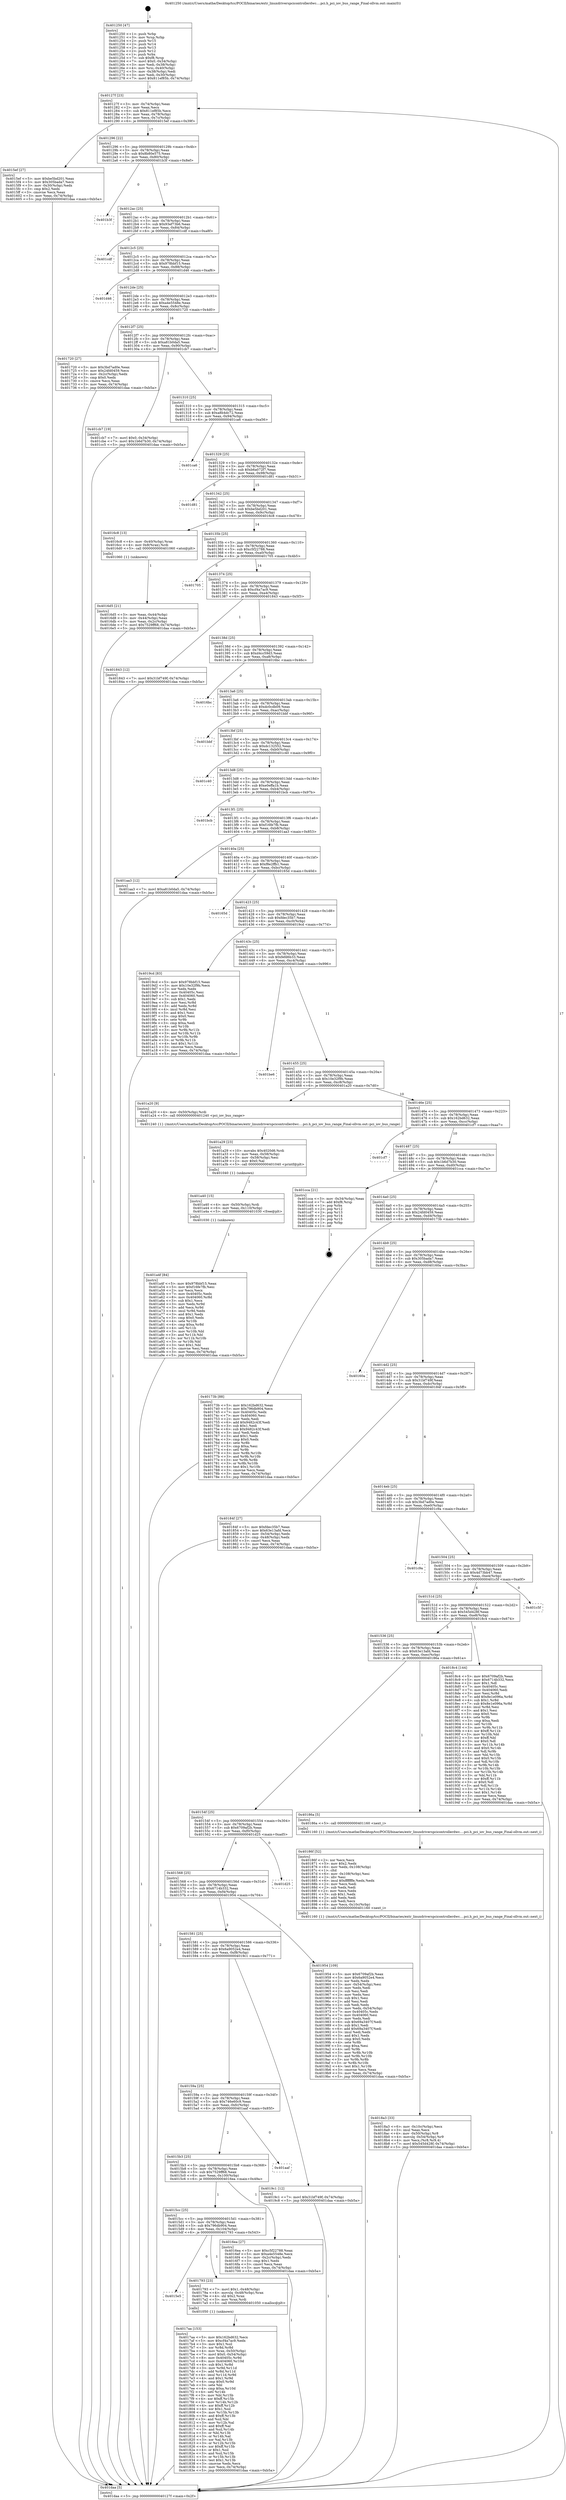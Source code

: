 digraph "0x401250" {
  label = "0x401250 (/mnt/c/Users/mathe/Desktop/tcc/POCII/binaries/extr_linuxdriverspcicontrollerdwc....pci.h_pci_iov_bus_range_Final-ollvm.out::main(0))"
  labelloc = "t"
  node[shape=record]

  Entry [label="",width=0.3,height=0.3,shape=circle,fillcolor=black,style=filled]
  "0x40127f" [label="{
     0x40127f [23]\l
     | [instrs]\l
     &nbsp;&nbsp;0x40127f \<+3\>: mov -0x74(%rbp),%eax\l
     &nbsp;&nbsp;0x401282 \<+2\>: mov %eax,%ecx\l
     &nbsp;&nbsp;0x401284 \<+6\>: sub $0x811ef85b,%ecx\l
     &nbsp;&nbsp;0x40128a \<+3\>: mov %eax,-0x78(%rbp)\l
     &nbsp;&nbsp;0x40128d \<+3\>: mov %ecx,-0x7c(%rbp)\l
     &nbsp;&nbsp;0x401290 \<+6\>: je 00000000004015ef \<main+0x39f\>\l
  }"]
  "0x4015ef" [label="{
     0x4015ef [27]\l
     | [instrs]\l
     &nbsp;&nbsp;0x4015ef \<+5\>: mov $0xbe5bd201,%eax\l
     &nbsp;&nbsp;0x4015f4 \<+5\>: mov $0x305bada7,%ecx\l
     &nbsp;&nbsp;0x4015f9 \<+3\>: mov -0x30(%rbp),%edx\l
     &nbsp;&nbsp;0x4015fc \<+3\>: cmp $0x2,%edx\l
     &nbsp;&nbsp;0x4015ff \<+3\>: cmovne %ecx,%eax\l
     &nbsp;&nbsp;0x401602 \<+3\>: mov %eax,-0x74(%rbp)\l
     &nbsp;&nbsp;0x401605 \<+5\>: jmp 0000000000401daa \<main+0xb5a\>\l
  }"]
  "0x401296" [label="{
     0x401296 [22]\l
     | [instrs]\l
     &nbsp;&nbsp;0x401296 \<+5\>: jmp 000000000040129b \<main+0x4b\>\l
     &nbsp;&nbsp;0x40129b \<+3\>: mov -0x78(%rbp),%eax\l
     &nbsp;&nbsp;0x40129e \<+5\>: sub $0x8b80e575,%eax\l
     &nbsp;&nbsp;0x4012a3 \<+3\>: mov %eax,-0x80(%rbp)\l
     &nbsp;&nbsp;0x4012a6 \<+6\>: je 0000000000401b3f \<main+0x8ef\>\l
  }"]
  "0x401daa" [label="{
     0x401daa [5]\l
     | [instrs]\l
     &nbsp;&nbsp;0x401daa \<+5\>: jmp 000000000040127f \<main+0x2f\>\l
  }"]
  "0x401250" [label="{
     0x401250 [47]\l
     | [instrs]\l
     &nbsp;&nbsp;0x401250 \<+1\>: push %rbp\l
     &nbsp;&nbsp;0x401251 \<+3\>: mov %rsp,%rbp\l
     &nbsp;&nbsp;0x401254 \<+2\>: push %r15\l
     &nbsp;&nbsp;0x401256 \<+2\>: push %r14\l
     &nbsp;&nbsp;0x401258 \<+2\>: push %r13\l
     &nbsp;&nbsp;0x40125a \<+2\>: push %r12\l
     &nbsp;&nbsp;0x40125c \<+1\>: push %rbx\l
     &nbsp;&nbsp;0x40125d \<+7\>: sub $0xf8,%rsp\l
     &nbsp;&nbsp;0x401264 \<+7\>: movl $0x0,-0x34(%rbp)\l
     &nbsp;&nbsp;0x40126b \<+3\>: mov %edi,-0x38(%rbp)\l
     &nbsp;&nbsp;0x40126e \<+4\>: mov %rsi,-0x40(%rbp)\l
     &nbsp;&nbsp;0x401272 \<+3\>: mov -0x38(%rbp),%edi\l
     &nbsp;&nbsp;0x401275 \<+3\>: mov %edi,-0x30(%rbp)\l
     &nbsp;&nbsp;0x401278 \<+7\>: movl $0x811ef85b,-0x74(%rbp)\l
  }"]
  Exit [label="",width=0.3,height=0.3,shape=circle,fillcolor=black,style=filled,peripheries=2]
  "0x401b3f" [label="{
     0x401b3f\l
  }", style=dashed]
  "0x4012ac" [label="{
     0x4012ac [25]\l
     | [instrs]\l
     &nbsp;&nbsp;0x4012ac \<+5\>: jmp 00000000004012b1 \<main+0x61\>\l
     &nbsp;&nbsp;0x4012b1 \<+3\>: mov -0x78(%rbp),%eax\l
     &nbsp;&nbsp;0x4012b4 \<+5\>: sub $0x93ef73b6,%eax\l
     &nbsp;&nbsp;0x4012b9 \<+6\>: mov %eax,-0x84(%rbp)\l
     &nbsp;&nbsp;0x4012bf \<+6\>: je 0000000000401cdf \<main+0xa8f\>\l
  }"]
  "0x401a4f" [label="{
     0x401a4f [84]\l
     | [instrs]\l
     &nbsp;&nbsp;0x401a4f \<+5\>: mov $0x978bbf15,%eax\l
     &nbsp;&nbsp;0x401a54 \<+5\>: mov $0xf16fe7fb,%esi\l
     &nbsp;&nbsp;0x401a59 \<+2\>: xor %ecx,%ecx\l
     &nbsp;&nbsp;0x401a5b \<+7\>: mov 0x40405c,%edx\l
     &nbsp;&nbsp;0x401a62 \<+8\>: mov 0x404060,%r8d\l
     &nbsp;&nbsp;0x401a6a \<+3\>: sub $0x1,%ecx\l
     &nbsp;&nbsp;0x401a6d \<+3\>: mov %edx,%r9d\l
     &nbsp;&nbsp;0x401a70 \<+3\>: add %ecx,%r9d\l
     &nbsp;&nbsp;0x401a73 \<+4\>: imul %r9d,%edx\l
     &nbsp;&nbsp;0x401a77 \<+3\>: and $0x1,%edx\l
     &nbsp;&nbsp;0x401a7a \<+3\>: cmp $0x0,%edx\l
     &nbsp;&nbsp;0x401a7d \<+4\>: sete %r10b\l
     &nbsp;&nbsp;0x401a81 \<+4\>: cmp $0xa,%r8d\l
     &nbsp;&nbsp;0x401a85 \<+4\>: setl %r11b\l
     &nbsp;&nbsp;0x401a89 \<+3\>: mov %r10b,%bl\l
     &nbsp;&nbsp;0x401a8c \<+3\>: and %r11b,%bl\l
     &nbsp;&nbsp;0x401a8f \<+3\>: xor %r11b,%r10b\l
     &nbsp;&nbsp;0x401a92 \<+3\>: or %r10b,%bl\l
     &nbsp;&nbsp;0x401a95 \<+3\>: test $0x1,%bl\l
     &nbsp;&nbsp;0x401a98 \<+3\>: cmovne %esi,%eax\l
     &nbsp;&nbsp;0x401a9b \<+3\>: mov %eax,-0x74(%rbp)\l
     &nbsp;&nbsp;0x401a9e \<+5\>: jmp 0000000000401daa \<main+0xb5a\>\l
  }"]
  "0x401cdf" [label="{
     0x401cdf\l
  }", style=dashed]
  "0x4012c5" [label="{
     0x4012c5 [25]\l
     | [instrs]\l
     &nbsp;&nbsp;0x4012c5 \<+5\>: jmp 00000000004012ca \<main+0x7a\>\l
     &nbsp;&nbsp;0x4012ca \<+3\>: mov -0x78(%rbp),%eax\l
     &nbsp;&nbsp;0x4012cd \<+5\>: sub $0x978bbf15,%eax\l
     &nbsp;&nbsp;0x4012d2 \<+6\>: mov %eax,-0x88(%rbp)\l
     &nbsp;&nbsp;0x4012d8 \<+6\>: je 0000000000401d46 \<main+0xaf6\>\l
  }"]
  "0x401a40" [label="{
     0x401a40 [15]\l
     | [instrs]\l
     &nbsp;&nbsp;0x401a40 \<+4\>: mov -0x50(%rbp),%rdi\l
     &nbsp;&nbsp;0x401a44 \<+6\>: mov %eax,-0x110(%rbp)\l
     &nbsp;&nbsp;0x401a4a \<+5\>: call 0000000000401030 \<free@plt\>\l
     | [calls]\l
     &nbsp;&nbsp;0x401030 \{1\} (unknown)\l
  }"]
  "0x401d46" [label="{
     0x401d46\l
  }", style=dashed]
  "0x4012de" [label="{
     0x4012de [25]\l
     | [instrs]\l
     &nbsp;&nbsp;0x4012de \<+5\>: jmp 00000000004012e3 \<main+0x93\>\l
     &nbsp;&nbsp;0x4012e3 \<+3\>: mov -0x78(%rbp),%eax\l
     &nbsp;&nbsp;0x4012e6 \<+5\>: sub $0xa4e5548e,%eax\l
     &nbsp;&nbsp;0x4012eb \<+6\>: mov %eax,-0x8c(%rbp)\l
     &nbsp;&nbsp;0x4012f1 \<+6\>: je 0000000000401720 \<main+0x4d0\>\l
  }"]
  "0x401a29" [label="{
     0x401a29 [23]\l
     | [instrs]\l
     &nbsp;&nbsp;0x401a29 \<+10\>: movabs $0x4020d6,%rdi\l
     &nbsp;&nbsp;0x401a33 \<+3\>: mov %eax,-0x58(%rbp)\l
     &nbsp;&nbsp;0x401a36 \<+3\>: mov -0x58(%rbp),%esi\l
     &nbsp;&nbsp;0x401a39 \<+2\>: mov $0x0,%al\l
     &nbsp;&nbsp;0x401a3b \<+5\>: call 0000000000401040 \<printf@plt\>\l
     | [calls]\l
     &nbsp;&nbsp;0x401040 \{1\} (unknown)\l
  }"]
  "0x401720" [label="{
     0x401720 [27]\l
     | [instrs]\l
     &nbsp;&nbsp;0x401720 \<+5\>: mov $0x3bd7ad0e,%eax\l
     &nbsp;&nbsp;0x401725 \<+5\>: mov $0x24fd0459,%ecx\l
     &nbsp;&nbsp;0x40172a \<+3\>: mov -0x2c(%rbp),%edx\l
     &nbsp;&nbsp;0x40172d \<+3\>: cmp $0x0,%edx\l
     &nbsp;&nbsp;0x401730 \<+3\>: cmove %ecx,%eax\l
     &nbsp;&nbsp;0x401733 \<+3\>: mov %eax,-0x74(%rbp)\l
     &nbsp;&nbsp;0x401736 \<+5\>: jmp 0000000000401daa \<main+0xb5a\>\l
  }"]
  "0x4012f7" [label="{
     0x4012f7 [25]\l
     | [instrs]\l
     &nbsp;&nbsp;0x4012f7 \<+5\>: jmp 00000000004012fc \<main+0xac\>\l
     &nbsp;&nbsp;0x4012fc \<+3\>: mov -0x78(%rbp),%eax\l
     &nbsp;&nbsp;0x4012ff \<+5\>: sub $0xa81b0da5,%eax\l
     &nbsp;&nbsp;0x401304 \<+6\>: mov %eax,-0x90(%rbp)\l
     &nbsp;&nbsp;0x40130a \<+6\>: je 0000000000401cb7 \<main+0xa67\>\l
  }"]
  "0x4018a3" [label="{
     0x4018a3 [33]\l
     | [instrs]\l
     &nbsp;&nbsp;0x4018a3 \<+6\>: mov -0x10c(%rbp),%ecx\l
     &nbsp;&nbsp;0x4018a9 \<+3\>: imul %eax,%ecx\l
     &nbsp;&nbsp;0x4018ac \<+4\>: mov -0x50(%rbp),%r8\l
     &nbsp;&nbsp;0x4018b0 \<+4\>: movslq -0x54(%rbp),%r9\l
     &nbsp;&nbsp;0x4018b4 \<+4\>: mov %ecx,(%r8,%r9,4)\l
     &nbsp;&nbsp;0x4018b8 \<+7\>: movl $0x545d428f,-0x74(%rbp)\l
     &nbsp;&nbsp;0x4018bf \<+5\>: jmp 0000000000401daa \<main+0xb5a\>\l
  }"]
  "0x401cb7" [label="{
     0x401cb7 [19]\l
     | [instrs]\l
     &nbsp;&nbsp;0x401cb7 \<+7\>: movl $0x0,-0x34(%rbp)\l
     &nbsp;&nbsp;0x401cbe \<+7\>: movl $0x1b6d7b30,-0x74(%rbp)\l
     &nbsp;&nbsp;0x401cc5 \<+5\>: jmp 0000000000401daa \<main+0xb5a\>\l
  }"]
  "0x401310" [label="{
     0x401310 [25]\l
     | [instrs]\l
     &nbsp;&nbsp;0x401310 \<+5\>: jmp 0000000000401315 \<main+0xc5\>\l
     &nbsp;&nbsp;0x401315 \<+3\>: mov -0x78(%rbp),%eax\l
     &nbsp;&nbsp;0x401318 \<+5\>: sub $0xa8b4dc72,%eax\l
     &nbsp;&nbsp;0x40131d \<+6\>: mov %eax,-0x94(%rbp)\l
     &nbsp;&nbsp;0x401323 \<+6\>: je 0000000000401ca6 \<main+0xa56\>\l
  }"]
  "0x40186f" [label="{
     0x40186f [52]\l
     | [instrs]\l
     &nbsp;&nbsp;0x40186f \<+2\>: xor %ecx,%ecx\l
     &nbsp;&nbsp;0x401871 \<+5\>: mov $0x2,%edx\l
     &nbsp;&nbsp;0x401876 \<+6\>: mov %edx,-0x108(%rbp)\l
     &nbsp;&nbsp;0x40187c \<+1\>: cltd\l
     &nbsp;&nbsp;0x40187d \<+6\>: mov -0x108(%rbp),%esi\l
     &nbsp;&nbsp;0x401883 \<+2\>: idiv %esi\l
     &nbsp;&nbsp;0x401885 \<+6\>: imul $0xfffffffe,%edx,%edx\l
     &nbsp;&nbsp;0x40188b \<+2\>: mov %ecx,%edi\l
     &nbsp;&nbsp;0x40188d \<+2\>: sub %edx,%edi\l
     &nbsp;&nbsp;0x40188f \<+2\>: mov %ecx,%edx\l
     &nbsp;&nbsp;0x401891 \<+3\>: sub $0x1,%edx\l
     &nbsp;&nbsp;0x401894 \<+2\>: add %edx,%edi\l
     &nbsp;&nbsp;0x401896 \<+2\>: sub %edi,%ecx\l
     &nbsp;&nbsp;0x401898 \<+6\>: mov %ecx,-0x10c(%rbp)\l
     &nbsp;&nbsp;0x40189e \<+5\>: call 0000000000401160 \<next_i\>\l
     | [calls]\l
     &nbsp;&nbsp;0x401160 \{1\} (/mnt/c/Users/mathe/Desktop/tcc/POCII/binaries/extr_linuxdriverspcicontrollerdwc....pci.h_pci_iov_bus_range_Final-ollvm.out::next_i)\l
  }"]
  "0x401ca6" [label="{
     0x401ca6\l
  }", style=dashed]
  "0x401329" [label="{
     0x401329 [25]\l
     | [instrs]\l
     &nbsp;&nbsp;0x401329 \<+5\>: jmp 000000000040132e \<main+0xde\>\l
     &nbsp;&nbsp;0x40132e \<+3\>: mov -0x78(%rbp),%eax\l
     &nbsp;&nbsp;0x401331 \<+5\>: sub $0xb6a072f7,%eax\l
     &nbsp;&nbsp;0x401336 \<+6\>: mov %eax,-0x98(%rbp)\l
     &nbsp;&nbsp;0x40133c \<+6\>: je 0000000000401d81 \<main+0xb31\>\l
  }"]
  "0x4017aa" [label="{
     0x4017aa [153]\l
     | [instrs]\l
     &nbsp;&nbsp;0x4017aa \<+5\>: mov $0x162bd632,%ecx\l
     &nbsp;&nbsp;0x4017af \<+5\>: mov $0xcf4a7ac9,%edx\l
     &nbsp;&nbsp;0x4017b4 \<+3\>: mov $0x1,%sil\l
     &nbsp;&nbsp;0x4017b7 \<+3\>: xor %r8d,%r8d\l
     &nbsp;&nbsp;0x4017ba \<+4\>: mov %rax,-0x50(%rbp)\l
     &nbsp;&nbsp;0x4017be \<+7\>: movl $0x0,-0x54(%rbp)\l
     &nbsp;&nbsp;0x4017c5 \<+8\>: mov 0x40405c,%r9d\l
     &nbsp;&nbsp;0x4017cd \<+8\>: mov 0x404060,%r10d\l
     &nbsp;&nbsp;0x4017d5 \<+4\>: sub $0x1,%r8d\l
     &nbsp;&nbsp;0x4017d9 \<+3\>: mov %r9d,%r11d\l
     &nbsp;&nbsp;0x4017dc \<+3\>: add %r8d,%r11d\l
     &nbsp;&nbsp;0x4017df \<+4\>: imul %r11d,%r9d\l
     &nbsp;&nbsp;0x4017e3 \<+4\>: and $0x1,%r9d\l
     &nbsp;&nbsp;0x4017e7 \<+4\>: cmp $0x0,%r9d\l
     &nbsp;&nbsp;0x4017eb \<+3\>: sete %bl\l
     &nbsp;&nbsp;0x4017ee \<+4\>: cmp $0xa,%r10d\l
     &nbsp;&nbsp;0x4017f2 \<+4\>: setl %r14b\l
     &nbsp;&nbsp;0x4017f6 \<+3\>: mov %bl,%r15b\l
     &nbsp;&nbsp;0x4017f9 \<+4\>: xor $0xff,%r15b\l
     &nbsp;&nbsp;0x4017fd \<+3\>: mov %r14b,%r12b\l
     &nbsp;&nbsp;0x401800 \<+4\>: xor $0xff,%r12b\l
     &nbsp;&nbsp;0x401804 \<+4\>: xor $0x1,%sil\l
     &nbsp;&nbsp;0x401808 \<+3\>: mov %r15b,%r13b\l
     &nbsp;&nbsp;0x40180b \<+4\>: and $0xff,%r13b\l
     &nbsp;&nbsp;0x40180f \<+3\>: and %sil,%bl\l
     &nbsp;&nbsp;0x401812 \<+3\>: mov %r12b,%al\l
     &nbsp;&nbsp;0x401815 \<+2\>: and $0xff,%al\l
     &nbsp;&nbsp;0x401817 \<+3\>: and %sil,%r14b\l
     &nbsp;&nbsp;0x40181a \<+3\>: or %bl,%r13b\l
     &nbsp;&nbsp;0x40181d \<+3\>: or %r14b,%al\l
     &nbsp;&nbsp;0x401820 \<+3\>: xor %al,%r13b\l
     &nbsp;&nbsp;0x401823 \<+3\>: or %r12b,%r15b\l
     &nbsp;&nbsp;0x401826 \<+4\>: xor $0xff,%r15b\l
     &nbsp;&nbsp;0x40182a \<+4\>: or $0x1,%sil\l
     &nbsp;&nbsp;0x40182e \<+3\>: and %sil,%r15b\l
     &nbsp;&nbsp;0x401831 \<+3\>: or %r15b,%r13b\l
     &nbsp;&nbsp;0x401834 \<+4\>: test $0x1,%r13b\l
     &nbsp;&nbsp;0x401838 \<+3\>: cmovne %edx,%ecx\l
     &nbsp;&nbsp;0x40183b \<+3\>: mov %ecx,-0x74(%rbp)\l
     &nbsp;&nbsp;0x40183e \<+5\>: jmp 0000000000401daa \<main+0xb5a\>\l
  }"]
  "0x401d81" [label="{
     0x401d81\l
  }", style=dashed]
  "0x401342" [label="{
     0x401342 [25]\l
     | [instrs]\l
     &nbsp;&nbsp;0x401342 \<+5\>: jmp 0000000000401347 \<main+0xf7\>\l
     &nbsp;&nbsp;0x401347 \<+3\>: mov -0x78(%rbp),%eax\l
     &nbsp;&nbsp;0x40134a \<+5\>: sub $0xbe5bd201,%eax\l
     &nbsp;&nbsp;0x40134f \<+6\>: mov %eax,-0x9c(%rbp)\l
     &nbsp;&nbsp;0x401355 \<+6\>: je 00000000004016c8 \<main+0x478\>\l
  }"]
  "0x4015e5" [label="{
     0x4015e5\l
  }", style=dashed]
  "0x4016c8" [label="{
     0x4016c8 [13]\l
     | [instrs]\l
     &nbsp;&nbsp;0x4016c8 \<+4\>: mov -0x40(%rbp),%rax\l
     &nbsp;&nbsp;0x4016cc \<+4\>: mov 0x8(%rax),%rdi\l
     &nbsp;&nbsp;0x4016d0 \<+5\>: call 0000000000401060 \<atoi@plt\>\l
     | [calls]\l
     &nbsp;&nbsp;0x401060 \{1\} (unknown)\l
  }"]
  "0x40135b" [label="{
     0x40135b [25]\l
     | [instrs]\l
     &nbsp;&nbsp;0x40135b \<+5\>: jmp 0000000000401360 \<main+0x110\>\l
     &nbsp;&nbsp;0x401360 \<+3\>: mov -0x78(%rbp),%eax\l
     &nbsp;&nbsp;0x401363 \<+5\>: sub $0xc5f22788,%eax\l
     &nbsp;&nbsp;0x401368 \<+6\>: mov %eax,-0xa0(%rbp)\l
     &nbsp;&nbsp;0x40136e \<+6\>: je 0000000000401705 \<main+0x4b5\>\l
  }"]
  "0x4016d5" [label="{
     0x4016d5 [21]\l
     | [instrs]\l
     &nbsp;&nbsp;0x4016d5 \<+3\>: mov %eax,-0x44(%rbp)\l
     &nbsp;&nbsp;0x4016d8 \<+3\>: mov -0x44(%rbp),%eax\l
     &nbsp;&nbsp;0x4016db \<+3\>: mov %eax,-0x2c(%rbp)\l
     &nbsp;&nbsp;0x4016de \<+7\>: movl $0x7529ff68,-0x74(%rbp)\l
     &nbsp;&nbsp;0x4016e5 \<+5\>: jmp 0000000000401daa \<main+0xb5a\>\l
  }"]
  "0x401793" [label="{
     0x401793 [23]\l
     | [instrs]\l
     &nbsp;&nbsp;0x401793 \<+7\>: movl $0x1,-0x48(%rbp)\l
     &nbsp;&nbsp;0x40179a \<+4\>: movslq -0x48(%rbp),%rax\l
     &nbsp;&nbsp;0x40179e \<+4\>: shl $0x2,%rax\l
     &nbsp;&nbsp;0x4017a2 \<+3\>: mov %rax,%rdi\l
     &nbsp;&nbsp;0x4017a5 \<+5\>: call 0000000000401050 \<malloc@plt\>\l
     | [calls]\l
     &nbsp;&nbsp;0x401050 \{1\} (unknown)\l
  }"]
  "0x401705" [label="{
     0x401705\l
  }", style=dashed]
  "0x401374" [label="{
     0x401374 [25]\l
     | [instrs]\l
     &nbsp;&nbsp;0x401374 \<+5\>: jmp 0000000000401379 \<main+0x129\>\l
     &nbsp;&nbsp;0x401379 \<+3\>: mov -0x78(%rbp),%eax\l
     &nbsp;&nbsp;0x40137c \<+5\>: sub $0xcf4a7ac9,%eax\l
     &nbsp;&nbsp;0x401381 \<+6\>: mov %eax,-0xa4(%rbp)\l
     &nbsp;&nbsp;0x401387 \<+6\>: je 0000000000401843 \<main+0x5f3\>\l
  }"]
  "0x4015cc" [label="{
     0x4015cc [25]\l
     | [instrs]\l
     &nbsp;&nbsp;0x4015cc \<+5\>: jmp 00000000004015d1 \<main+0x381\>\l
     &nbsp;&nbsp;0x4015d1 \<+3\>: mov -0x78(%rbp),%eax\l
     &nbsp;&nbsp;0x4015d4 \<+5\>: sub $0x796db904,%eax\l
     &nbsp;&nbsp;0x4015d9 \<+6\>: mov %eax,-0x104(%rbp)\l
     &nbsp;&nbsp;0x4015df \<+6\>: je 0000000000401793 \<main+0x543\>\l
  }"]
  "0x401843" [label="{
     0x401843 [12]\l
     | [instrs]\l
     &nbsp;&nbsp;0x401843 \<+7\>: movl $0x31bf749f,-0x74(%rbp)\l
     &nbsp;&nbsp;0x40184a \<+5\>: jmp 0000000000401daa \<main+0xb5a\>\l
  }"]
  "0x40138d" [label="{
     0x40138d [25]\l
     | [instrs]\l
     &nbsp;&nbsp;0x40138d \<+5\>: jmp 0000000000401392 \<main+0x142\>\l
     &nbsp;&nbsp;0x401392 \<+3\>: mov -0x78(%rbp),%eax\l
     &nbsp;&nbsp;0x401395 \<+5\>: sub $0xd4cc59d3,%eax\l
     &nbsp;&nbsp;0x40139a \<+6\>: mov %eax,-0xa8(%rbp)\l
     &nbsp;&nbsp;0x4013a0 \<+6\>: je 00000000004016bc \<main+0x46c\>\l
  }"]
  "0x4016ea" [label="{
     0x4016ea [27]\l
     | [instrs]\l
     &nbsp;&nbsp;0x4016ea \<+5\>: mov $0xc5f22788,%eax\l
     &nbsp;&nbsp;0x4016ef \<+5\>: mov $0xa4e5548e,%ecx\l
     &nbsp;&nbsp;0x4016f4 \<+3\>: mov -0x2c(%rbp),%edx\l
     &nbsp;&nbsp;0x4016f7 \<+3\>: cmp $0x1,%edx\l
     &nbsp;&nbsp;0x4016fa \<+3\>: cmovl %ecx,%eax\l
     &nbsp;&nbsp;0x4016fd \<+3\>: mov %eax,-0x74(%rbp)\l
     &nbsp;&nbsp;0x401700 \<+5\>: jmp 0000000000401daa \<main+0xb5a\>\l
  }"]
  "0x4016bc" [label="{
     0x4016bc\l
  }", style=dashed]
  "0x4013a6" [label="{
     0x4013a6 [25]\l
     | [instrs]\l
     &nbsp;&nbsp;0x4013a6 \<+5\>: jmp 00000000004013ab \<main+0x15b\>\l
     &nbsp;&nbsp;0x4013ab \<+3\>: mov -0x78(%rbp),%eax\l
     &nbsp;&nbsp;0x4013ae \<+5\>: sub $0xdc0cdb09,%eax\l
     &nbsp;&nbsp;0x4013b3 \<+6\>: mov %eax,-0xac(%rbp)\l
     &nbsp;&nbsp;0x4013b9 \<+6\>: je 0000000000401bbf \<main+0x96f\>\l
  }"]
  "0x4015b3" [label="{
     0x4015b3 [25]\l
     | [instrs]\l
     &nbsp;&nbsp;0x4015b3 \<+5\>: jmp 00000000004015b8 \<main+0x368\>\l
     &nbsp;&nbsp;0x4015b8 \<+3\>: mov -0x78(%rbp),%eax\l
     &nbsp;&nbsp;0x4015bb \<+5\>: sub $0x7529ff68,%eax\l
     &nbsp;&nbsp;0x4015c0 \<+6\>: mov %eax,-0x100(%rbp)\l
     &nbsp;&nbsp;0x4015c6 \<+6\>: je 00000000004016ea \<main+0x49a\>\l
  }"]
  "0x401bbf" [label="{
     0x401bbf\l
  }", style=dashed]
  "0x4013bf" [label="{
     0x4013bf [25]\l
     | [instrs]\l
     &nbsp;&nbsp;0x4013bf \<+5\>: jmp 00000000004013c4 \<main+0x174\>\l
     &nbsp;&nbsp;0x4013c4 \<+3\>: mov -0x78(%rbp),%eax\l
     &nbsp;&nbsp;0x4013c7 \<+5\>: sub $0xdc132552,%eax\l
     &nbsp;&nbsp;0x4013cc \<+6\>: mov %eax,-0xb0(%rbp)\l
     &nbsp;&nbsp;0x4013d2 \<+6\>: je 0000000000401c40 \<main+0x9f0\>\l
  }"]
  "0x401aaf" [label="{
     0x401aaf\l
  }", style=dashed]
  "0x401c40" [label="{
     0x401c40\l
  }", style=dashed]
  "0x4013d8" [label="{
     0x4013d8 [25]\l
     | [instrs]\l
     &nbsp;&nbsp;0x4013d8 \<+5\>: jmp 00000000004013dd \<main+0x18d\>\l
     &nbsp;&nbsp;0x4013dd \<+3\>: mov -0x78(%rbp),%eax\l
     &nbsp;&nbsp;0x4013e0 \<+5\>: sub $0xe0effa1b,%eax\l
     &nbsp;&nbsp;0x4013e5 \<+6\>: mov %eax,-0xb4(%rbp)\l
     &nbsp;&nbsp;0x4013eb \<+6\>: je 0000000000401bcb \<main+0x97b\>\l
  }"]
  "0x40159a" [label="{
     0x40159a [25]\l
     | [instrs]\l
     &nbsp;&nbsp;0x40159a \<+5\>: jmp 000000000040159f \<main+0x34f\>\l
     &nbsp;&nbsp;0x40159f \<+3\>: mov -0x78(%rbp),%eax\l
     &nbsp;&nbsp;0x4015a2 \<+5\>: sub $0x746e60c9,%eax\l
     &nbsp;&nbsp;0x4015a7 \<+6\>: mov %eax,-0xfc(%rbp)\l
     &nbsp;&nbsp;0x4015ad \<+6\>: je 0000000000401aaf \<main+0x85f\>\l
  }"]
  "0x401bcb" [label="{
     0x401bcb\l
  }", style=dashed]
  "0x4013f1" [label="{
     0x4013f1 [25]\l
     | [instrs]\l
     &nbsp;&nbsp;0x4013f1 \<+5\>: jmp 00000000004013f6 \<main+0x1a6\>\l
     &nbsp;&nbsp;0x4013f6 \<+3\>: mov -0x78(%rbp),%eax\l
     &nbsp;&nbsp;0x4013f9 \<+5\>: sub $0xf16fe7fb,%eax\l
     &nbsp;&nbsp;0x4013fe \<+6\>: mov %eax,-0xb8(%rbp)\l
     &nbsp;&nbsp;0x401404 \<+6\>: je 0000000000401aa3 \<main+0x853\>\l
  }"]
  "0x4019c1" [label="{
     0x4019c1 [12]\l
     | [instrs]\l
     &nbsp;&nbsp;0x4019c1 \<+7\>: movl $0x31bf749f,-0x74(%rbp)\l
     &nbsp;&nbsp;0x4019c8 \<+5\>: jmp 0000000000401daa \<main+0xb5a\>\l
  }"]
  "0x401aa3" [label="{
     0x401aa3 [12]\l
     | [instrs]\l
     &nbsp;&nbsp;0x401aa3 \<+7\>: movl $0xa81b0da5,-0x74(%rbp)\l
     &nbsp;&nbsp;0x401aaa \<+5\>: jmp 0000000000401daa \<main+0xb5a\>\l
  }"]
  "0x40140a" [label="{
     0x40140a [25]\l
     | [instrs]\l
     &nbsp;&nbsp;0x40140a \<+5\>: jmp 000000000040140f \<main+0x1bf\>\l
     &nbsp;&nbsp;0x40140f \<+3\>: mov -0x78(%rbp),%eax\l
     &nbsp;&nbsp;0x401412 \<+5\>: sub $0xf8e2ffb1,%eax\l
     &nbsp;&nbsp;0x401417 \<+6\>: mov %eax,-0xbc(%rbp)\l
     &nbsp;&nbsp;0x40141d \<+6\>: je 000000000040165d \<main+0x40d\>\l
  }"]
  "0x401581" [label="{
     0x401581 [25]\l
     | [instrs]\l
     &nbsp;&nbsp;0x401581 \<+5\>: jmp 0000000000401586 \<main+0x336\>\l
     &nbsp;&nbsp;0x401586 \<+3\>: mov -0x78(%rbp),%eax\l
     &nbsp;&nbsp;0x401589 \<+5\>: sub $0x6a9052e4,%eax\l
     &nbsp;&nbsp;0x40158e \<+6\>: mov %eax,-0xf8(%rbp)\l
     &nbsp;&nbsp;0x401594 \<+6\>: je 00000000004019c1 \<main+0x771\>\l
  }"]
  "0x40165d" [label="{
     0x40165d\l
  }", style=dashed]
  "0x401423" [label="{
     0x401423 [25]\l
     | [instrs]\l
     &nbsp;&nbsp;0x401423 \<+5\>: jmp 0000000000401428 \<main+0x1d8\>\l
     &nbsp;&nbsp;0x401428 \<+3\>: mov -0x78(%rbp),%eax\l
     &nbsp;&nbsp;0x40142b \<+5\>: sub $0xfdec35b7,%eax\l
     &nbsp;&nbsp;0x401430 \<+6\>: mov %eax,-0xc0(%rbp)\l
     &nbsp;&nbsp;0x401436 \<+6\>: je 00000000004019cd \<main+0x77d\>\l
  }"]
  "0x401954" [label="{
     0x401954 [109]\l
     | [instrs]\l
     &nbsp;&nbsp;0x401954 \<+5\>: mov $0x6709af2b,%eax\l
     &nbsp;&nbsp;0x401959 \<+5\>: mov $0x6a9052e4,%ecx\l
     &nbsp;&nbsp;0x40195e \<+2\>: xor %edx,%edx\l
     &nbsp;&nbsp;0x401960 \<+3\>: mov -0x54(%rbp),%esi\l
     &nbsp;&nbsp;0x401963 \<+2\>: mov %edx,%edi\l
     &nbsp;&nbsp;0x401965 \<+2\>: sub %esi,%edi\l
     &nbsp;&nbsp;0x401967 \<+2\>: mov %edx,%esi\l
     &nbsp;&nbsp;0x401969 \<+3\>: sub $0x1,%esi\l
     &nbsp;&nbsp;0x40196c \<+2\>: add %esi,%edi\l
     &nbsp;&nbsp;0x40196e \<+2\>: sub %edi,%edx\l
     &nbsp;&nbsp;0x401970 \<+3\>: mov %edx,-0x54(%rbp)\l
     &nbsp;&nbsp;0x401973 \<+7\>: mov 0x40405c,%edx\l
     &nbsp;&nbsp;0x40197a \<+7\>: mov 0x404060,%esi\l
     &nbsp;&nbsp;0x401981 \<+2\>: mov %edx,%edi\l
     &nbsp;&nbsp;0x401983 \<+6\>: sub $0x69a3407f,%edi\l
     &nbsp;&nbsp;0x401989 \<+3\>: sub $0x1,%edi\l
     &nbsp;&nbsp;0x40198c \<+6\>: add $0x69a3407f,%edi\l
     &nbsp;&nbsp;0x401992 \<+3\>: imul %edi,%edx\l
     &nbsp;&nbsp;0x401995 \<+3\>: and $0x1,%edx\l
     &nbsp;&nbsp;0x401998 \<+3\>: cmp $0x0,%edx\l
     &nbsp;&nbsp;0x40199b \<+4\>: sete %r8b\l
     &nbsp;&nbsp;0x40199f \<+3\>: cmp $0xa,%esi\l
     &nbsp;&nbsp;0x4019a2 \<+4\>: setl %r9b\l
     &nbsp;&nbsp;0x4019a6 \<+3\>: mov %r8b,%r10b\l
     &nbsp;&nbsp;0x4019a9 \<+3\>: and %r9b,%r10b\l
     &nbsp;&nbsp;0x4019ac \<+3\>: xor %r9b,%r8b\l
     &nbsp;&nbsp;0x4019af \<+3\>: or %r8b,%r10b\l
     &nbsp;&nbsp;0x4019b2 \<+4\>: test $0x1,%r10b\l
     &nbsp;&nbsp;0x4019b6 \<+3\>: cmovne %ecx,%eax\l
     &nbsp;&nbsp;0x4019b9 \<+3\>: mov %eax,-0x74(%rbp)\l
     &nbsp;&nbsp;0x4019bc \<+5\>: jmp 0000000000401daa \<main+0xb5a\>\l
  }"]
  "0x4019cd" [label="{
     0x4019cd [83]\l
     | [instrs]\l
     &nbsp;&nbsp;0x4019cd \<+5\>: mov $0x978bbf15,%eax\l
     &nbsp;&nbsp;0x4019d2 \<+5\>: mov $0x10e32f9b,%ecx\l
     &nbsp;&nbsp;0x4019d7 \<+2\>: xor %edx,%edx\l
     &nbsp;&nbsp;0x4019d9 \<+7\>: mov 0x40405c,%esi\l
     &nbsp;&nbsp;0x4019e0 \<+7\>: mov 0x404060,%edi\l
     &nbsp;&nbsp;0x4019e7 \<+3\>: sub $0x1,%edx\l
     &nbsp;&nbsp;0x4019ea \<+3\>: mov %esi,%r8d\l
     &nbsp;&nbsp;0x4019ed \<+3\>: add %edx,%r8d\l
     &nbsp;&nbsp;0x4019f0 \<+4\>: imul %r8d,%esi\l
     &nbsp;&nbsp;0x4019f4 \<+3\>: and $0x1,%esi\l
     &nbsp;&nbsp;0x4019f7 \<+3\>: cmp $0x0,%esi\l
     &nbsp;&nbsp;0x4019fa \<+4\>: sete %r9b\l
     &nbsp;&nbsp;0x4019fe \<+3\>: cmp $0xa,%edi\l
     &nbsp;&nbsp;0x401a01 \<+4\>: setl %r10b\l
     &nbsp;&nbsp;0x401a05 \<+3\>: mov %r9b,%r11b\l
     &nbsp;&nbsp;0x401a08 \<+3\>: and %r10b,%r11b\l
     &nbsp;&nbsp;0x401a0b \<+3\>: xor %r10b,%r9b\l
     &nbsp;&nbsp;0x401a0e \<+3\>: or %r9b,%r11b\l
     &nbsp;&nbsp;0x401a11 \<+4\>: test $0x1,%r11b\l
     &nbsp;&nbsp;0x401a15 \<+3\>: cmovne %ecx,%eax\l
     &nbsp;&nbsp;0x401a18 \<+3\>: mov %eax,-0x74(%rbp)\l
     &nbsp;&nbsp;0x401a1b \<+5\>: jmp 0000000000401daa \<main+0xb5a\>\l
  }"]
  "0x40143c" [label="{
     0x40143c [25]\l
     | [instrs]\l
     &nbsp;&nbsp;0x40143c \<+5\>: jmp 0000000000401441 \<main+0x1f1\>\l
     &nbsp;&nbsp;0x401441 \<+3\>: mov -0x78(%rbp),%eax\l
     &nbsp;&nbsp;0x401444 \<+5\>: sub $0xfefd6b33,%eax\l
     &nbsp;&nbsp;0x401449 \<+6\>: mov %eax,-0xc4(%rbp)\l
     &nbsp;&nbsp;0x40144f \<+6\>: je 0000000000401be6 \<main+0x996\>\l
  }"]
  "0x401568" [label="{
     0x401568 [25]\l
     | [instrs]\l
     &nbsp;&nbsp;0x401568 \<+5\>: jmp 000000000040156d \<main+0x31d\>\l
     &nbsp;&nbsp;0x40156d \<+3\>: mov -0x78(%rbp),%eax\l
     &nbsp;&nbsp;0x401570 \<+5\>: sub $0x6714b332,%eax\l
     &nbsp;&nbsp;0x401575 \<+6\>: mov %eax,-0xf4(%rbp)\l
     &nbsp;&nbsp;0x40157b \<+6\>: je 0000000000401954 \<main+0x704\>\l
  }"]
  "0x401be6" [label="{
     0x401be6\l
  }", style=dashed]
  "0x401455" [label="{
     0x401455 [25]\l
     | [instrs]\l
     &nbsp;&nbsp;0x401455 \<+5\>: jmp 000000000040145a \<main+0x20a\>\l
     &nbsp;&nbsp;0x40145a \<+3\>: mov -0x78(%rbp),%eax\l
     &nbsp;&nbsp;0x40145d \<+5\>: sub $0x10e32f9b,%eax\l
     &nbsp;&nbsp;0x401462 \<+6\>: mov %eax,-0xc8(%rbp)\l
     &nbsp;&nbsp;0x401468 \<+6\>: je 0000000000401a20 \<main+0x7d0\>\l
  }"]
  "0x401d25" [label="{
     0x401d25\l
  }", style=dashed]
  "0x401a20" [label="{
     0x401a20 [9]\l
     | [instrs]\l
     &nbsp;&nbsp;0x401a20 \<+4\>: mov -0x50(%rbp),%rdi\l
     &nbsp;&nbsp;0x401a24 \<+5\>: call 0000000000401240 \<pci_iov_bus_range\>\l
     | [calls]\l
     &nbsp;&nbsp;0x401240 \{1\} (/mnt/c/Users/mathe/Desktop/tcc/POCII/binaries/extr_linuxdriverspcicontrollerdwc....pci.h_pci_iov_bus_range_Final-ollvm.out::pci_iov_bus_range)\l
  }"]
  "0x40146e" [label="{
     0x40146e [25]\l
     | [instrs]\l
     &nbsp;&nbsp;0x40146e \<+5\>: jmp 0000000000401473 \<main+0x223\>\l
     &nbsp;&nbsp;0x401473 \<+3\>: mov -0x78(%rbp),%eax\l
     &nbsp;&nbsp;0x401476 \<+5\>: sub $0x162bd632,%eax\l
     &nbsp;&nbsp;0x40147b \<+6\>: mov %eax,-0xcc(%rbp)\l
     &nbsp;&nbsp;0x401481 \<+6\>: je 0000000000401cf7 \<main+0xaa7\>\l
  }"]
  "0x40154f" [label="{
     0x40154f [25]\l
     | [instrs]\l
     &nbsp;&nbsp;0x40154f \<+5\>: jmp 0000000000401554 \<main+0x304\>\l
     &nbsp;&nbsp;0x401554 \<+3\>: mov -0x78(%rbp),%eax\l
     &nbsp;&nbsp;0x401557 \<+5\>: sub $0x6709af2b,%eax\l
     &nbsp;&nbsp;0x40155c \<+6\>: mov %eax,-0xf0(%rbp)\l
     &nbsp;&nbsp;0x401562 \<+6\>: je 0000000000401d25 \<main+0xad5\>\l
  }"]
  "0x401cf7" [label="{
     0x401cf7\l
  }", style=dashed]
  "0x401487" [label="{
     0x401487 [25]\l
     | [instrs]\l
     &nbsp;&nbsp;0x401487 \<+5\>: jmp 000000000040148c \<main+0x23c\>\l
     &nbsp;&nbsp;0x40148c \<+3\>: mov -0x78(%rbp),%eax\l
     &nbsp;&nbsp;0x40148f \<+5\>: sub $0x1b6d7b30,%eax\l
     &nbsp;&nbsp;0x401494 \<+6\>: mov %eax,-0xd0(%rbp)\l
     &nbsp;&nbsp;0x40149a \<+6\>: je 0000000000401cca \<main+0xa7a\>\l
  }"]
  "0x40186a" [label="{
     0x40186a [5]\l
     | [instrs]\l
     &nbsp;&nbsp;0x40186a \<+5\>: call 0000000000401160 \<next_i\>\l
     | [calls]\l
     &nbsp;&nbsp;0x401160 \{1\} (/mnt/c/Users/mathe/Desktop/tcc/POCII/binaries/extr_linuxdriverspcicontrollerdwc....pci.h_pci_iov_bus_range_Final-ollvm.out::next_i)\l
  }"]
  "0x401cca" [label="{
     0x401cca [21]\l
     | [instrs]\l
     &nbsp;&nbsp;0x401cca \<+3\>: mov -0x34(%rbp),%eax\l
     &nbsp;&nbsp;0x401ccd \<+7\>: add $0xf8,%rsp\l
     &nbsp;&nbsp;0x401cd4 \<+1\>: pop %rbx\l
     &nbsp;&nbsp;0x401cd5 \<+2\>: pop %r12\l
     &nbsp;&nbsp;0x401cd7 \<+2\>: pop %r13\l
     &nbsp;&nbsp;0x401cd9 \<+2\>: pop %r14\l
     &nbsp;&nbsp;0x401cdb \<+2\>: pop %r15\l
     &nbsp;&nbsp;0x401cdd \<+1\>: pop %rbp\l
     &nbsp;&nbsp;0x401cde \<+1\>: ret\l
  }"]
  "0x4014a0" [label="{
     0x4014a0 [25]\l
     | [instrs]\l
     &nbsp;&nbsp;0x4014a0 \<+5\>: jmp 00000000004014a5 \<main+0x255\>\l
     &nbsp;&nbsp;0x4014a5 \<+3\>: mov -0x78(%rbp),%eax\l
     &nbsp;&nbsp;0x4014a8 \<+5\>: sub $0x24fd0459,%eax\l
     &nbsp;&nbsp;0x4014ad \<+6\>: mov %eax,-0xd4(%rbp)\l
     &nbsp;&nbsp;0x4014b3 \<+6\>: je 000000000040173b \<main+0x4eb\>\l
  }"]
  "0x401536" [label="{
     0x401536 [25]\l
     | [instrs]\l
     &nbsp;&nbsp;0x401536 \<+5\>: jmp 000000000040153b \<main+0x2eb\>\l
     &nbsp;&nbsp;0x40153b \<+3\>: mov -0x78(%rbp),%eax\l
     &nbsp;&nbsp;0x40153e \<+5\>: sub $0x63e13afd,%eax\l
     &nbsp;&nbsp;0x401543 \<+6\>: mov %eax,-0xec(%rbp)\l
     &nbsp;&nbsp;0x401549 \<+6\>: je 000000000040186a \<main+0x61a\>\l
  }"]
  "0x40173b" [label="{
     0x40173b [88]\l
     | [instrs]\l
     &nbsp;&nbsp;0x40173b \<+5\>: mov $0x162bd632,%eax\l
     &nbsp;&nbsp;0x401740 \<+5\>: mov $0x796db904,%ecx\l
     &nbsp;&nbsp;0x401745 \<+7\>: mov 0x40405c,%edx\l
     &nbsp;&nbsp;0x40174c \<+7\>: mov 0x404060,%esi\l
     &nbsp;&nbsp;0x401753 \<+2\>: mov %edx,%edi\l
     &nbsp;&nbsp;0x401755 \<+6\>: add $0x9482c43f,%edi\l
     &nbsp;&nbsp;0x40175b \<+3\>: sub $0x1,%edi\l
     &nbsp;&nbsp;0x40175e \<+6\>: sub $0x9482c43f,%edi\l
     &nbsp;&nbsp;0x401764 \<+3\>: imul %edi,%edx\l
     &nbsp;&nbsp;0x401767 \<+3\>: and $0x1,%edx\l
     &nbsp;&nbsp;0x40176a \<+3\>: cmp $0x0,%edx\l
     &nbsp;&nbsp;0x40176d \<+4\>: sete %r8b\l
     &nbsp;&nbsp;0x401771 \<+3\>: cmp $0xa,%esi\l
     &nbsp;&nbsp;0x401774 \<+4\>: setl %r9b\l
     &nbsp;&nbsp;0x401778 \<+3\>: mov %r8b,%r10b\l
     &nbsp;&nbsp;0x40177b \<+3\>: and %r9b,%r10b\l
     &nbsp;&nbsp;0x40177e \<+3\>: xor %r9b,%r8b\l
     &nbsp;&nbsp;0x401781 \<+3\>: or %r8b,%r10b\l
     &nbsp;&nbsp;0x401784 \<+4\>: test $0x1,%r10b\l
     &nbsp;&nbsp;0x401788 \<+3\>: cmovne %ecx,%eax\l
     &nbsp;&nbsp;0x40178b \<+3\>: mov %eax,-0x74(%rbp)\l
     &nbsp;&nbsp;0x40178e \<+5\>: jmp 0000000000401daa \<main+0xb5a\>\l
  }"]
  "0x4014b9" [label="{
     0x4014b9 [25]\l
     | [instrs]\l
     &nbsp;&nbsp;0x4014b9 \<+5\>: jmp 00000000004014be \<main+0x26e\>\l
     &nbsp;&nbsp;0x4014be \<+3\>: mov -0x78(%rbp),%eax\l
     &nbsp;&nbsp;0x4014c1 \<+5\>: sub $0x305bada7,%eax\l
     &nbsp;&nbsp;0x4014c6 \<+6\>: mov %eax,-0xd8(%rbp)\l
     &nbsp;&nbsp;0x4014cc \<+6\>: je 000000000040160a \<main+0x3ba\>\l
  }"]
  "0x4018c4" [label="{
     0x4018c4 [144]\l
     | [instrs]\l
     &nbsp;&nbsp;0x4018c4 \<+5\>: mov $0x6709af2b,%eax\l
     &nbsp;&nbsp;0x4018c9 \<+5\>: mov $0x6714b332,%ecx\l
     &nbsp;&nbsp;0x4018ce \<+2\>: mov $0x1,%dl\l
     &nbsp;&nbsp;0x4018d0 \<+7\>: mov 0x40405c,%esi\l
     &nbsp;&nbsp;0x4018d7 \<+7\>: mov 0x404060,%edi\l
     &nbsp;&nbsp;0x4018de \<+3\>: mov %esi,%r8d\l
     &nbsp;&nbsp;0x4018e1 \<+7\>: add $0x8e1e096a,%r8d\l
     &nbsp;&nbsp;0x4018e8 \<+4\>: sub $0x1,%r8d\l
     &nbsp;&nbsp;0x4018ec \<+7\>: sub $0x8e1e096a,%r8d\l
     &nbsp;&nbsp;0x4018f3 \<+4\>: imul %r8d,%esi\l
     &nbsp;&nbsp;0x4018f7 \<+3\>: and $0x1,%esi\l
     &nbsp;&nbsp;0x4018fa \<+3\>: cmp $0x0,%esi\l
     &nbsp;&nbsp;0x4018fd \<+4\>: sete %r9b\l
     &nbsp;&nbsp;0x401901 \<+3\>: cmp $0xa,%edi\l
     &nbsp;&nbsp;0x401904 \<+4\>: setl %r10b\l
     &nbsp;&nbsp;0x401908 \<+3\>: mov %r9b,%r11b\l
     &nbsp;&nbsp;0x40190b \<+4\>: xor $0xff,%r11b\l
     &nbsp;&nbsp;0x40190f \<+3\>: mov %r10b,%bl\l
     &nbsp;&nbsp;0x401912 \<+3\>: xor $0xff,%bl\l
     &nbsp;&nbsp;0x401915 \<+3\>: xor $0x0,%dl\l
     &nbsp;&nbsp;0x401918 \<+3\>: mov %r11b,%r14b\l
     &nbsp;&nbsp;0x40191b \<+4\>: and $0x0,%r14b\l
     &nbsp;&nbsp;0x40191f \<+3\>: and %dl,%r9b\l
     &nbsp;&nbsp;0x401922 \<+3\>: mov %bl,%r15b\l
     &nbsp;&nbsp;0x401925 \<+4\>: and $0x0,%r15b\l
     &nbsp;&nbsp;0x401929 \<+3\>: and %dl,%r10b\l
     &nbsp;&nbsp;0x40192c \<+3\>: or %r9b,%r14b\l
     &nbsp;&nbsp;0x40192f \<+3\>: or %r10b,%r15b\l
     &nbsp;&nbsp;0x401932 \<+3\>: xor %r15b,%r14b\l
     &nbsp;&nbsp;0x401935 \<+3\>: or %bl,%r11b\l
     &nbsp;&nbsp;0x401938 \<+4\>: xor $0xff,%r11b\l
     &nbsp;&nbsp;0x40193c \<+3\>: or $0x0,%dl\l
     &nbsp;&nbsp;0x40193f \<+3\>: and %dl,%r11b\l
     &nbsp;&nbsp;0x401942 \<+3\>: or %r11b,%r14b\l
     &nbsp;&nbsp;0x401945 \<+4\>: test $0x1,%r14b\l
     &nbsp;&nbsp;0x401949 \<+3\>: cmovne %ecx,%eax\l
     &nbsp;&nbsp;0x40194c \<+3\>: mov %eax,-0x74(%rbp)\l
     &nbsp;&nbsp;0x40194f \<+5\>: jmp 0000000000401daa \<main+0xb5a\>\l
  }"]
  "0x40160a" [label="{
     0x40160a\l
  }", style=dashed]
  "0x4014d2" [label="{
     0x4014d2 [25]\l
     | [instrs]\l
     &nbsp;&nbsp;0x4014d2 \<+5\>: jmp 00000000004014d7 \<main+0x287\>\l
     &nbsp;&nbsp;0x4014d7 \<+3\>: mov -0x78(%rbp),%eax\l
     &nbsp;&nbsp;0x4014da \<+5\>: sub $0x31bf749f,%eax\l
     &nbsp;&nbsp;0x4014df \<+6\>: mov %eax,-0xdc(%rbp)\l
     &nbsp;&nbsp;0x4014e5 \<+6\>: je 000000000040184f \<main+0x5ff\>\l
  }"]
  "0x40151d" [label="{
     0x40151d [25]\l
     | [instrs]\l
     &nbsp;&nbsp;0x40151d \<+5\>: jmp 0000000000401522 \<main+0x2d2\>\l
     &nbsp;&nbsp;0x401522 \<+3\>: mov -0x78(%rbp),%eax\l
     &nbsp;&nbsp;0x401525 \<+5\>: sub $0x545d428f,%eax\l
     &nbsp;&nbsp;0x40152a \<+6\>: mov %eax,-0xe8(%rbp)\l
     &nbsp;&nbsp;0x401530 \<+6\>: je 00000000004018c4 \<main+0x674\>\l
  }"]
  "0x40184f" [label="{
     0x40184f [27]\l
     | [instrs]\l
     &nbsp;&nbsp;0x40184f \<+5\>: mov $0xfdec35b7,%eax\l
     &nbsp;&nbsp;0x401854 \<+5\>: mov $0x63e13afd,%ecx\l
     &nbsp;&nbsp;0x401859 \<+3\>: mov -0x54(%rbp),%edx\l
     &nbsp;&nbsp;0x40185c \<+3\>: cmp -0x48(%rbp),%edx\l
     &nbsp;&nbsp;0x40185f \<+3\>: cmovl %ecx,%eax\l
     &nbsp;&nbsp;0x401862 \<+3\>: mov %eax,-0x74(%rbp)\l
     &nbsp;&nbsp;0x401865 \<+5\>: jmp 0000000000401daa \<main+0xb5a\>\l
  }"]
  "0x4014eb" [label="{
     0x4014eb [25]\l
     | [instrs]\l
     &nbsp;&nbsp;0x4014eb \<+5\>: jmp 00000000004014f0 \<main+0x2a0\>\l
     &nbsp;&nbsp;0x4014f0 \<+3\>: mov -0x78(%rbp),%eax\l
     &nbsp;&nbsp;0x4014f3 \<+5\>: sub $0x3bd7ad0e,%eax\l
     &nbsp;&nbsp;0x4014f8 \<+6\>: mov %eax,-0xe0(%rbp)\l
     &nbsp;&nbsp;0x4014fe \<+6\>: je 0000000000401c9a \<main+0xa4a\>\l
  }"]
  "0x401c5f" [label="{
     0x401c5f\l
  }", style=dashed]
  "0x401c9a" [label="{
     0x401c9a\l
  }", style=dashed]
  "0x401504" [label="{
     0x401504 [25]\l
     | [instrs]\l
     &nbsp;&nbsp;0x401504 \<+5\>: jmp 0000000000401509 \<main+0x2b9\>\l
     &nbsp;&nbsp;0x401509 \<+3\>: mov -0x78(%rbp),%eax\l
     &nbsp;&nbsp;0x40150c \<+5\>: sub $0x4d73bb47,%eax\l
     &nbsp;&nbsp;0x401511 \<+6\>: mov %eax,-0xe4(%rbp)\l
     &nbsp;&nbsp;0x401517 \<+6\>: je 0000000000401c5f \<main+0xa0f\>\l
  }"]
  Entry -> "0x401250" [label=" 1"]
  "0x40127f" -> "0x4015ef" [label=" 1"]
  "0x40127f" -> "0x401296" [label=" 17"]
  "0x4015ef" -> "0x401daa" [label=" 1"]
  "0x401250" -> "0x40127f" [label=" 1"]
  "0x401daa" -> "0x40127f" [label=" 17"]
  "0x401cca" -> Exit [label=" 1"]
  "0x401296" -> "0x401b3f" [label=" 0"]
  "0x401296" -> "0x4012ac" [label=" 17"]
  "0x401cb7" -> "0x401daa" [label=" 1"]
  "0x4012ac" -> "0x401cdf" [label=" 0"]
  "0x4012ac" -> "0x4012c5" [label=" 17"]
  "0x401aa3" -> "0x401daa" [label=" 1"]
  "0x4012c5" -> "0x401d46" [label=" 0"]
  "0x4012c5" -> "0x4012de" [label=" 17"]
  "0x401a4f" -> "0x401daa" [label=" 1"]
  "0x4012de" -> "0x401720" [label=" 1"]
  "0x4012de" -> "0x4012f7" [label=" 16"]
  "0x401a40" -> "0x401a4f" [label=" 1"]
  "0x4012f7" -> "0x401cb7" [label=" 1"]
  "0x4012f7" -> "0x401310" [label=" 15"]
  "0x401a29" -> "0x401a40" [label=" 1"]
  "0x401310" -> "0x401ca6" [label=" 0"]
  "0x401310" -> "0x401329" [label=" 15"]
  "0x401a20" -> "0x401a29" [label=" 1"]
  "0x401329" -> "0x401d81" [label=" 0"]
  "0x401329" -> "0x401342" [label=" 15"]
  "0x4019cd" -> "0x401daa" [label=" 1"]
  "0x401342" -> "0x4016c8" [label=" 1"]
  "0x401342" -> "0x40135b" [label=" 14"]
  "0x4016c8" -> "0x4016d5" [label=" 1"]
  "0x4016d5" -> "0x401daa" [label=" 1"]
  "0x4019c1" -> "0x401daa" [label=" 1"]
  "0x40135b" -> "0x401705" [label=" 0"]
  "0x40135b" -> "0x401374" [label=" 14"]
  "0x401954" -> "0x401daa" [label=" 1"]
  "0x401374" -> "0x401843" [label=" 1"]
  "0x401374" -> "0x40138d" [label=" 13"]
  "0x4018a3" -> "0x401daa" [label=" 1"]
  "0x40138d" -> "0x4016bc" [label=" 0"]
  "0x40138d" -> "0x4013a6" [label=" 13"]
  "0x40186f" -> "0x4018a3" [label=" 1"]
  "0x4013a6" -> "0x401bbf" [label=" 0"]
  "0x4013a6" -> "0x4013bf" [label=" 13"]
  "0x40184f" -> "0x401daa" [label=" 2"]
  "0x4013bf" -> "0x401c40" [label=" 0"]
  "0x4013bf" -> "0x4013d8" [label=" 13"]
  "0x401843" -> "0x401daa" [label=" 1"]
  "0x4013d8" -> "0x401bcb" [label=" 0"]
  "0x4013d8" -> "0x4013f1" [label=" 13"]
  "0x401793" -> "0x4017aa" [label=" 1"]
  "0x4013f1" -> "0x401aa3" [label=" 1"]
  "0x4013f1" -> "0x40140a" [label=" 12"]
  "0x4015cc" -> "0x4015e5" [label=" 0"]
  "0x40140a" -> "0x40165d" [label=" 0"]
  "0x40140a" -> "0x401423" [label=" 12"]
  "0x4018c4" -> "0x401daa" [label=" 1"]
  "0x401423" -> "0x4019cd" [label=" 1"]
  "0x401423" -> "0x40143c" [label=" 11"]
  "0x40173b" -> "0x401daa" [label=" 1"]
  "0x40143c" -> "0x401be6" [label=" 0"]
  "0x40143c" -> "0x401455" [label=" 11"]
  "0x4016ea" -> "0x401daa" [label=" 1"]
  "0x401455" -> "0x401a20" [label=" 1"]
  "0x401455" -> "0x40146e" [label=" 10"]
  "0x4015b3" -> "0x4015cc" [label=" 1"]
  "0x40146e" -> "0x401cf7" [label=" 0"]
  "0x40146e" -> "0x401487" [label=" 10"]
  "0x40186a" -> "0x40186f" [label=" 1"]
  "0x401487" -> "0x401cca" [label=" 1"]
  "0x401487" -> "0x4014a0" [label=" 9"]
  "0x40159a" -> "0x4015b3" [label=" 2"]
  "0x4014a0" -> "0x40173b" [label=" 1"]
  "0x4014a0" -> "0x4014b9" [label=" 8"]
  "0x4017aa" -> "0x401daa" [label=" 1"]
  "0x4014b9" -> "0x40160a" [label=" 0"]
  "0x4014b9" -> "0x4014d2" [label=" 8"]
  "0x401581" -> "0x40159a" [label=" 2"]
  "0x4014d2" -> "0x40184f" [label=" 2"]
  "0x4014d2" -> "0x4014eb" [label=" 6"]
  "0x4015cc" -> "0x401793" [label=" 1"]
  "0x4014eb" -> "0x401c9a" [label=" 0"]
  "0x4014eb" -> "0x401504" [label=" 6"]
  "0x401568" -> "0x401581" [label=" 3"]
  "0x401504" -> "0x401c5f" [label=" 0"]
  "0x401504" -> "0x40151d" [label=" 6"]
  "0x401581" -> "0x4019c1" [label=" 1"]
  "0x40151d" -> "0x4018c4" [label=" 1"]
  "0x40151d" -> "0x401536" [label=" 5"]
  "0x40159a" -> "0x401aaf" [label=" 0"]
  "0x401536" -> "0x40186a" [label=" 1"]
  "0x401536" -> "0x40154f" [label=" 4"]
  "0x4015b3" -> "0x4016ea" [label=" 1"]
  "0x40154f" -> "0x401d25" [label=" 0"]
  "0x40154f" -> "0x401568" [label=" 4"]
  "0x401720" -> "0x401daa" [label=" 1"]
  "0x401568" -> "0x401954" [label=" 1"]
}
